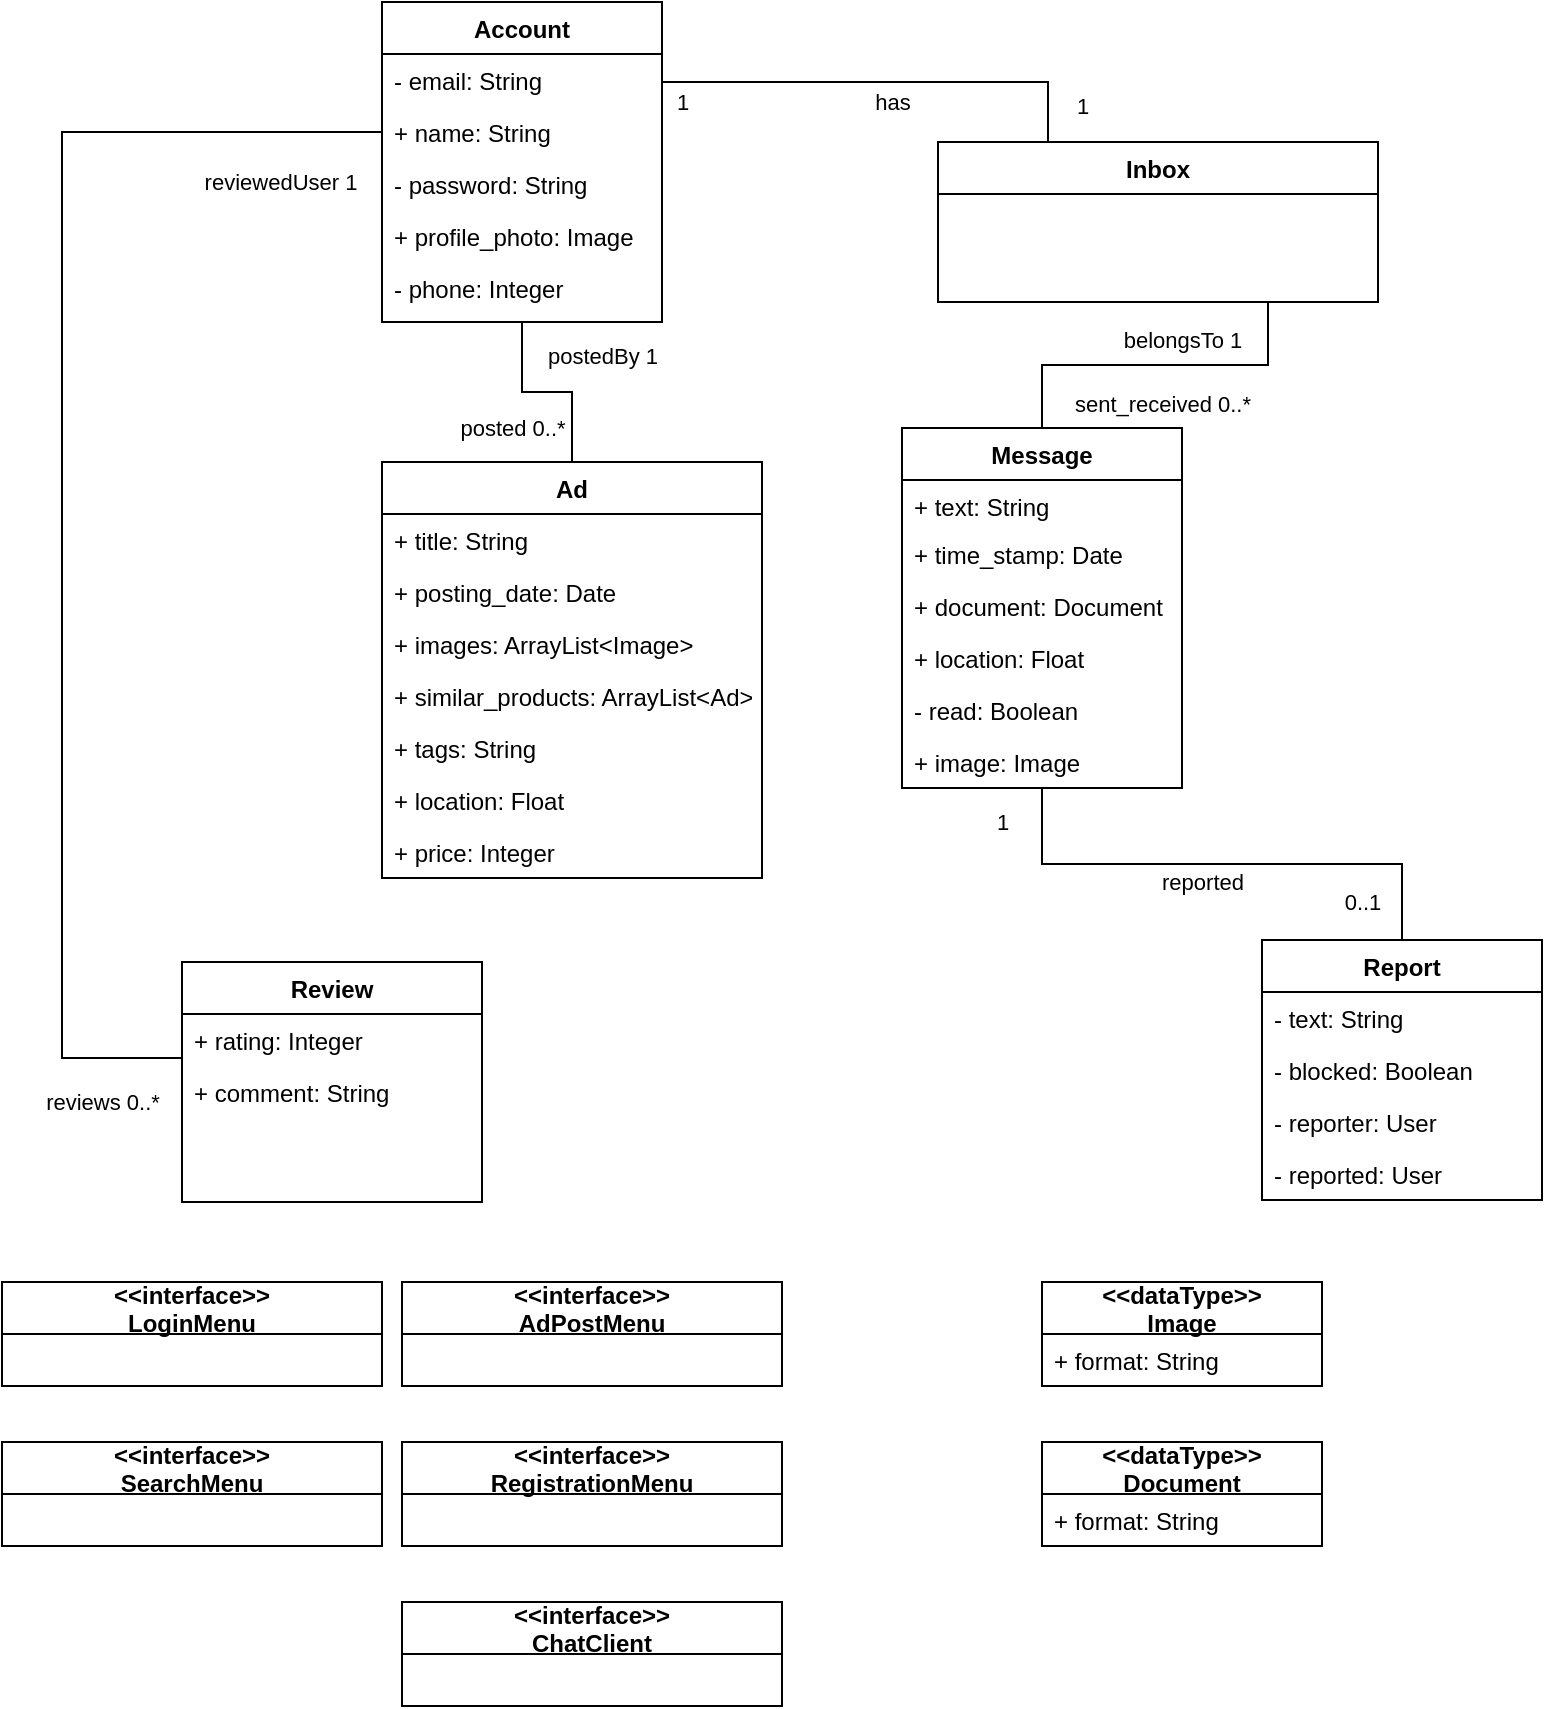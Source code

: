 <mxfile version="14.4.2" type="github">
  <diagram id="C5RBs43oDa-KdzZeNtuy" name="Page-1">
    <mxGraphModel dx="3186" dy="1053" grid="1" gridSize="10" guides="1" tooltips="1" connect="1" arrows="1" fold="1" page="1" pageScale="1" pageWidth="827" pageHeight="1169" math="0" shadow="0">
      <root>
        <mxCell id="WIyWlLk6GJQsqaUBKTNV-0" />
        <mxCell id="WIyWlLk6GJQsqaUBKTNV-1" parent="WIyWlLk6GJQsqaUBKTNV-0" />
        <mxCell id="zkfFHV4jXpPFQw0GAbJ--17" value="Inbox" style="swimlane;fontStyle=1;align=center;verticalAlign=top;childLayout=stackLayout;horizontal=1;startSize=26;horizontalStack=0;resizeParent=1;resizeLast=0;collapsible=1;marginBottom=0;rounded=0;shadow=0;strokeWidth=1;" parent="WIyWlLk6GJQsqaUBKTNV-1" vertex="1">
          <mxGeometry x="508" y="120" width="220" height="80" as="geometry">
            <mxRectangle x="550" y="140" width="160" height="26" as="alternateBounds" />
          </mxGeometry>
        </mxCell>
        <mxCell id="jOKS-pddIqo-Pm2sYot_-8" value="Review" style="swimlane;fontStyle=1;align=center;verticalAlign=top;childLayout=stackLayout;horizontal=1;startSize=26;horizontalStack=0;resizeParent=1;resizeLast=0;collapsible=1;marginBottom=0;rounded=0;shadow=0;strokeWidth=1;" parent="WIyWlLk6GJQsqaUBKTNV-1" vertex="1">
          <mxGeometry x="130" y="530" width="150" height="120" as="geometry">
            <mxRectangle x="340" y="380" width="170" height="26" as="alternateBounds" />
          </mxGeometry>
        </mxCell>
        <mxCell id="jOKS-pddIqo-Pm2sYot_-64" value="+ rating: Integer" style="text;strokeColor=none;fillColor=none;align=left;verticalAlign=top;spacingLeft=4;spacingRight=4;overflow=hidden;rotatable=0;points=[[0,0.5],[1,0.5]];portConstraint=eastwest;" parent="jOKS-pddIqo-Pm2sYot_-8" vertex="1">
          <mxGeometry y="26" width="150" height="26" as="geometry" />
        </mxCell>
        <mxCell id="jOKS-pddIqo-Pm2sYot_-65" value="+ comment: String" style="text;strokeColor=none;fillColor=none;align=left;verticalAlign=top;spacingLeft=4;spacingRight=4;overflow=hidden;rotatable=0;points=[[0,0.5],[1,0.5]];portConstraint=eastwest;" parent="jOKS-pddIqo-Pm2sYot_-8" vertex="1">
          <mxGeometry y="52" width="150" height="26" as="geometry" />
        </mxCell>
        <mxCell id="jOKS-pddIqo-Pm2sYot_-12" style="edgeStyle=orthogonalEdgeStyle;rounded=0;orthogonalLoop=1;jettySize=auto;html=1;exitX=0.25;exitY=0;exitDx=0;exitDy=0;entryX=1;entryY=0.5;entryDx=0;entryDy=0;endArrow=none;endFill=0;" parent="WIyWlLk6GJQsqaUBKTNV-1" source="zkfFHV4jXpPFQw0GAbJ--17" target="jOKS-pddIqo-Pm2sYot_-49" edge="1">
          <mxGeometry relative="1" as="geometry">
            <mxPoint x="508" y="159" as="sourcePoint" />
            <mxPoint x="380" y="154.5" as="targetPoint" />
            <Array as="points">
              <mxPoint x="563" y="90" />
              <mxPoint x="370" y="90" />
            </Array>
          </mxGeometry>
        </mxCell>
        <mxCell id="jOKS-pddIqo-Pm2sYot_-60" value="&lt;div&gt;1&lt;/div&gt;" style="edgeLabel;html=1;align=center;verticalAlign=middle;resizable=0;points=[];" parent="jOKS-pddIqo-Pm2sYot_-12" vertex="1" connectable="0">
          <mxGeometry x="0.603" relative="1" as="geometry">
            <mxPoint x="186" y="12" as="offset" />
          </mxGeometry>
        </mxCell>
        <mxCell id="jOKS-pddIqo-Pm2sYot_-108" value="1" style="edgeLabel;html=1;align=center;verticalAlign=middle;resizable=0;points=[];" parent="jOKS-pddIqo-Pm2sYot_-12" vertex="1" connectable="0">
          <mxGeometry x="0.669" y="1" relative="1" as="geometry">
            <mxPoint x="-6" y="9" as="offset" />
          </mxGeometry>
        </mxCell>
        <mxCell id="jOKS-pddIqo-Pm2sYot_-109" value="has" style="edgeLabel;html=1;align=center;verticalAlign=middle;resizable=0;points=[];" parent="jOKS-pddIqo-Pm2sYot_-12" vertex="1" connectable="0">
          <mxGeometry x="-0.129" y="2" relative="1" as="geometry">
            <mxPoint y="8" as="offset" />
          </mxGeometry>
        </mxCell>
        <mxCell id="jOKS-pddIqo-Pm2sYot_-67" style="edgeStyle=orthogonalEdgeStyle;rounded=0;orthogonalLoop=1;jettySize=auto;html=1;exitX=0.5;exitY=0;exitDx=0;exitDy=0;entryX=0.5;entryY=1;entryDx=0;entryDy=0;endArrow=none;endFill=0;" parent="WIyWlLk6GJQsqaUBKTNV-1" source="jOKS-pddIqo-Pm2sYot_-14" target="jOKS-pddIqo-Pm2sYot_-47" edge="1">
          <mxGeometry relative="1" as="geometry" />
        </mxCell>
        <mxCell id="jOKS-pddIqo-Pm2sYot_-68" value="postedBy 1" style="edgeLabel;html=1;align=center;verticalAlign=middle;resizable=0;points=[];" parent="jOKS-pddIqo-Pm2sYot_-67" vertex="1" connectable="0">
          <mxGeometry x="0.657" y="-2" relative="1" as="geometry">
            <mxPoint x="38" as="offset" />
          </mxGeometry>
        </mxCell>
        <mxCell id="jOKS-pddIqo-Pm2sYot_-69" value="posted 0..*" style="edgeLabel;html=1;align=center;verticalAlign=middle;resizable=0;points=[];" parent="jOKS-pddIqo-Pm2sYot_-67" vertex="1" connectable="0">
          <mxGeometry x="-0.629" y="-1" relative="1" as="geometry">
            <mxPoint x="-31" as="offset" />
          </mxGeometry>
        </mxCell>
        <mxCell id="jOKS-pddIqo-Pm2sYot_-14" value="Ad" style="swimlane;fontStyle=1;childLayout=stackLayout;horizontal=1;startSize=26;fillColor=none;horizontalStack=0;resizeParent=1;resizeParentMax=0;resizeLast=0;collapsible=1;marginBottom=0;" parent="WIyWlLk6GJQsqaUBKTNV-1" vertex="1">
          <mxGeometry x="230" y="280" width="190" height="208" as="geometry" />
        </mxCell>
        <mxCell id="jOKS-pddIqo-Pm2sYot_-30" value="+ title: String" style="text;strokeColor=none;fillColor=none;align=left;verticalAlign=top;spacingLeft=4;spacingRight=4;overflow=hidden;rotatable=0;points=[[0,0.5],[1,0.5]];portConstraint=eastwest;" parent="jOKS-pddIqo-Pm2sYot_-14" vertex="1">
          <mxGeometry y="26" width="190" height="26" as="geometry" />
        </mxCell>
        <mxCell id="jOKS-pddIqo-Pm2sYot_-15" value="+ posting_date: Date" style="text;strokeColor=none;fillColor=none;align=left;verticalAlign=top;spacingLeft=4;spacingRight=4;overflow=hidden;rotatable=0;points=[[0,0.5],[1,0.5]];portConstraint=eastwest;" parent="jOKS-pddIqo-Pm2sYot_-14" vertex="1">
          <mxGeometry y="52" width="190" height="26" as="geometry" />
        </mxCell>
        <mxCell id="jOKS-pddIqo-Pm2sYot_-16" value="+ images: ArrayList&lt;Image&gt;" style="text;strokeColor=none;fillColor=none;align=left;verticalAlign=top;spacingLeft=4;spacingRight=4;overflow=hidden;rotatable=0;points=[[0,0.5],[1,0.5]];portConstraint=eastwest;" parent="jOKS-pddIqo-Pm2sYot_-14" vertex="1">
          <mxGeometry y="78" width="190" height="26" as="geometry" />
        </mxCell>
        <mxCell id="jOKS-pddIqo-Pm2sYot_-53" value="+ similar_products: ArrayList&lt;Ad&gt;" style="text;strokeColor=none;fillColor=none;align=left;verticalAlign=top;spacingLeft=4;spacingRight=4;overflow=hidden;rotatable=0;points=[[0,0.5],[1,0.5]];portConstraint=eastwest;" parent="jOKS-pddIqo-Pm2sYot_-14" vertex="1">
          <mxGeometry y="104" width="190" height="26" as="geometry" />
        </mxCell>
        <mxCell id="jOKS-pddIqo-Pm2sYot_-29" value="+ tags: String" style="text;strokeColor=none;fillColor=none;align=left;verticalAlign=top;spacingLeft=4;spacingRight=4;overflow=hidden;rotatable=0;points=[[0,0.5],[1,0.5]];portConstraint=eastwest;" parent="jOKS-pddIqo-Pm2sYot_-14" vertex="1">
          <mxGeometry y="130" width="190" height="26" as="geometry" />
        </mxCell>
        <mxCell id="jOKS-pddIqo-Pm2sYot_-114" value="+ location: Float" style="text;strokeColor=none;fillColor=none;align=left;verticalAlign=top;spacingLeft=4;spacingRight=4;overflow=hidden;rotatable=0;points=[[0,0.5],[1,0.5]];portConstraint=eastwest;" parent="jOKS-pddIqo-Pm2sYot_-14" vertex="1">
          <mxGeometry y="156" width="190" height="26" as="geometry" />
        </mxCell>
        <mxCell id="jOKS-pddIqo-Pm2sYot_-17" value="+ price: Integer" style="text;strokeColor=none;fillColor=none;align=left;verticalAlign=top;spacingLeft=4;spacingRight=4;overflow=hidden;rotatable=0;points=[[0,0.5],[1,0.5]];portConstraint=eastwest;" parent="jOKS-pddIqo-Pm2sYot_-14" vertex="1">
          <mxGeometry y="182" width="190" height="26" as="geometry" />
        </mxCell>
        <mxCell id="jOKS-pddIqo-Pm2sYot_-57" style="edgeStyle=orthogonalEdgeStyle;rounded=0;orthogonalLoop=1;jettySize=auto;html=1;exitX=0.5;exitY=0;exitDx=0;exitDy=0;entryX=0.75;entryY=1;entryDx=0;entryDy=0;endArrow=none;endFill=0;" parent="WIyWlLk6GJQsqaUBKTNV-1" source="jOKS-pddIqo-Pm2sYot_-23" target="zkfFHV4jXpPFQw0GAbJ--17" edge="1">
          <mxGeometry relative="1" as="geometry" />
        </mxCell>
        <mxCell id="jOKS-pddIqo-Pm2sYot_-58" value="belongsTo 1" style="edgeLabel;html=1;align=center;verticalAlign=middle;resizable=0;points=[];" parent="jOKS-pddIqo-Pm2sYot_-57" vertex="1" connectable="0">
          <mxGeometry x="0.791" y="-2" relative="1" as="geometry">
            <mxPoint x="-45" as="offset" />
          </mxGeometry>
        </mxCell>
        <mxCell id="jOKS-pddIqo-Pm2sYot_-59" value="sent_received 0..*" style="edgeLabel;html=1;align=center;verticalAlign=middle;resizable=0;points=[];" parent="jOKS-pddIqo-Pm2sYot_-57" vertex="1" connectable="0">
          <mxGeometry x="-0.788" y="-2" relative="1" as="geometry">
            <mxPoint x="58" y="6" as="offset" />
          </mxGeometry>
        </mxCell>
        <mxCell id="jOKS-pddIqo-Pm2sYot_-23" value="Message" style="swimlane;fontStyle=1;childLayout=stackLayout;horizontal=1;startSize=26;fillColor=none;horizontalStack=0;resizeParent=1;resizeParentMax=0;resizeLast=0;collapsible=1;marginBottom=0;" parent="WIyWlLk6GJQsqaUBKTNV-1" vertex="1">
          <mxGeometry x="490" y="263" width="140" height="180" as="geometry" />
        </mxCell>
        <mxCell id="jOKS-pddIqo-Pm2sYot_-24" value="+ text: String" style="text;strokeColor=none;fillColor=none;align=left;verticalAlign=top;spacingLeft=4;spacingRight=4;overflow=hidden;rotatable=0;points=[[0,0.5],[1,0.5]];portConstraint=eastwest;" parent="jOKS-pddIqo-Pm2sYot_-23" vertex="1">
          <mxGeometry y="26" width="140" height="24" as="geometry" />
        </mxCell>
        <mxCell id="jOKS-pddIqo-Pm2sYot_-25" value="+ time_stamp: Date" style="text;strokeColor=none;fillColor=none;align=left;verticalAlign=top;spacingLeft=4;spacingRight=4;overflow=hidden;rotatable=0;points=[[0,0.5],[1,0.5]];portConstraint=eastwest;" parent="jOKS-pddIqo-Pm2sYot_-23" vertex="1">
          <mxGeometry y="50" width="140" height="26" as="geometry" />
        </mxCell>
        <mxCell id="jOKS-pddIqo-Pm2sYot_-54" value="+ document: Document" style="text;strokeColor=none;fillColor=none;align=left;verticalAlign=top;spacingLeft=4;spacingRight=4;overflow=hidden;rotatable=0;points=[[0,0.5],[1,0.5]];portConstraint=eastwest;" parent="jOKS-pddIqo-Pm2sYot_-23" vertex="1">
          <mxGeometry y="76" width="140" height="26" as="geometry" />
        </mxCell>
        <mxCell id="jOKS-pddIqo-Pm2sYot_-33" value="+ location: Float" style="text;strokeColor=none;fillColor=none;align=left;verticalAlign=top;spacingLeft=4;spacingRight=4;overflow=hidden;rotatable=0;points=[[0,0.5],[1,0.5]];portConstraint=eastwest;" parent="jOKS-pddIqo-Pm2sYot_-23" vertex="1">
          <mxGeometry y="102" width="140" height="26" as="geometry" />
        </mxCell>
        <mxCell id="jOKS-pddIqo-Pm2sYot_-32" value="- read: Boolean" style="text;strokeColor=none;fillColor=none;align=left;verticalAlign=top;spacingLeft=4;spacingRight=4;overflow=hidden;rotatable=0;points=[[0,0.5],[1,0.5]];portConstraint=eastwest;" parent="jOKS-pddIqo-Pm2sYot_-23" vertex="1">
          <mxGeometry y="128" width="140" height="26" as="geometry" />
        </mxCell>
        <mxCell id="jOKS-pddIqo-Pm2sYot_-56" value="+ image: Image" style="text;strokeColor=none;fillColor=none;align=left;verticalAlign=top;spacingLeft=4;spacingRight=4;overflow=hidden;rotatable=0;points=[[0,0.5],[1,0.5]];portConstraint=eastwest;" parent="jOKS-pddIqo-Pm2sYot_-23" vertex="1">
          <mxGeometry y="154" width="140" height="26" as="geometry" />
        </mxCell>
        <mxCell id="jOKS-pddIqo-Pm2sYot_-70" style="edgeStyle=orthogonalEdgeStyle;rounded=0;orthogonalLoop=1;jettySize=auto;html=1;exitX=0.5;exitY=0;exitDx=0;exitDy=0;entryX=0.5;entryY=1;entryDx=0;entryDy=0;endArrow=none;endFill=0;" parent="WIyWlLk6GJQsqaUBKTNV-1" source="jOKS-pddIqo-Pm2sYot_-34" target="jOKS-pddIqo-Pm2sYot_-23" edge="1">
          <mxGeometry relative="1" as="geometry" />
        </mxCell>
        <mxCell id="jOKS-pddIqo-Pm2sYot_-73" value="0..1" style="edgeLabel;html=1;align=center;verticalAlign=middle;resizable=0;points=[];" parent="jOKS-pddIqo-Pm2sYot_-70" vertex="1" connectable="0">
          <mxGeometry x="-0.475" relative="1" as="geometry">
            <mxPoint x="9" y="19" as="offset" />
          </mxGeometry>
        </mxCell>
        <mxCell id="jOKS-pddIqo-Pm2sYot_-106" value="1" style="edgeLabel;html=1;align=center;verticalAlign=middle;resizable=0;points=[];" parent="jOKS-pddIqo-Pm2sYot_-70" vertex="1" connectable="0">
          <mxGeometry x="0.938" relative="1" as="geometry">
            <mxPoint x="-20" y="9" as="offset" />
          </mxGeometry>
        </mxCell>
        <mxCell id="jOKS-pddIqo-Pm2sYot_-107" value="reported" style="edgeLabel;html=1;align=center;verticalAlign=middle;resizable=0;points=[];" parent="jOKS-pddIqo-Pm2sYot_-70" vertex="1" connectable="0">
          <mxGeometry x="-0.039" y="3" relative="1" as="geometry">
            <mxPoint x="-15" y="6" as="offset" />
          </mxGeometry>
        </mxCell>
        <mxCell id="jOKS-pddIqo-Pm2sYot_-34" value="Report" style="swimlane;fontStyle=1;childLayout=stackLayout;horizontal=1;startSize=26;fillColor=none;horizontalStack=0;resizeParent=1;resizeParentMax=0;resizeLast=0;collapsible=1;marginBottom=0;" parent="WIyWlLk6GJQsqaUBKTNV-1" vertex="1">
          <mxGeometry x="670" y="519" width="140" height="130" as="geometry" />
        </mxCell>
        <mxCell id="jOKS-pddIqo-Pm2sYot_-35" value="- text: String" style="text;strokeColor=none;fillColor=none;align=left;verticalAlign=top;spacingLeft=4;spacingRight=4;overflow=hidden;rotatable=0;points=[[0,0.5],[1,0.5]];portConstraint=eastwest;" parent="jOKS-pddIqo-Pm2sYot_-34" vertex="1">
          <mxGeometry y="26" width="140" height="26" as="geometry" />
        </mxCell>
        <mxCell id="jOKS-pddIqo-Pm2sYot_-36" value="- blocked: Boolean" style="text;strokeColor=none;fillColor=none;align=left;verticalAlign=top;spacingLeft=4;spacingRight=4;overflow=hidden;rotatable=0;points=[[0,0.5],[1,0.5]];portConstraint=eastwest;" parent="jOKS-pddIqo-Pm2sYot_-34" vertex="1">
          <mxGeometry y="52" width="140" height="26" as="geometry" />
        </mxCell>
        <mxCell id="jOKS-pddIqo-Pm2sYot_-38" value="- reporter: User" style="text;strokeColor=none;fillColor=none;align=left;verticalAlign=top;spacingLeft=4;spacingRight=4;overflow=hidden;rotatable=0;points=[[0,0.5],[1,0.5]];portConstraint=eastwest;" parent="jOKS-pddIqo-Pm2sYot_-34" vertex="1">
          <mxGeometry y="78" width="140" height="26" as="geometry" />
        </mxCell>
        <mxCell id="jOKS-pddIqo-Pm2sYot_-37" value="- reported: User" style="text;strokeColor=none;fillColor=none;align=left;verticalAlign=top;spacingLeft=4;spacingRight=4;overflow=hidden;rotatable=0;points=[[0,0.5],[1,0.5]];portConstraint=eastwest;" parent="jOKS-pddIqo-Pm2sYot_-34" vertex="1">
          <mxGeometry y="104" width="140" height="26" as="geometry" />
        </mxCell>
        <mxCell id="jOKS-pddIqo-Pm2sYot_-47" value="Account" style="swimlane;fontStyle=1;childLayout=stackLayout;horizontal=1;startSize=26;fillColor=none;horizontalStack=0;resizeParent=1;resizeParentMax=0;resizeLast=0;collapsible=1;marginBottom=0;" parent="WIyWlLk6GJQsqaUBKTNV-1" vertex="1">
          <mxGeometry x="230" y="50" width="140" height="160" as="geometry" />
        </mxCell>
        <mxCell id="jOKS-pddIqo-Pm2sYot_-48" value="- email: String" style="text;strokeColor=none;fillColor=none;align=left;verticalAlign=top;spacingLeft=4;spacingRight=4;overflow=hidden;rotatable=0;points=[[0,0.5],[1,0.5]];portConstraint=eastwest;" parent="jOKS-pddIqo-Pm2sYot_-47" vertex="1">
          <mxGeometry y="26" width="140" height="26" as="geometry" />
        </mxCell>
        <mxCell id="jOKS-pddIqo-Pm2sYot_-49" value="+ name: String" style="text;strokeColor=none;fillColor=none;align=left;verticalAlign=top;spacingLeft=4;spacingRight=4;overflow=hidden;rotatable=0;points=[[0,0.5],[1,0.5]];portConstraint=eastwest;" parent="jOKS-pddIqo-Pm2sYot_-47" vertex="1">
          <mxGeometry y="52" width="140" height="26" as="geometry" />
        </mxCell>
        <mxCell id="jOKS-pddIqo-Pm2sYot_-50" value="- password: String" style="text;strokeColor=none;fillColor=none;align=left;verticalAlign=top;spacingLeft=4;spacingRight=4;overflow=hidden;rotatable=0;points=[[0,0.5],[1,0.5]];portConstraint=eastwest;" parent="jOKS-pddIqo-Pm2sYot_-47" vertex="1">
          <mxGeometry y="78" width="140" height="26" as="geometry" />
        </mxCell>
        <mxCell id="jOKS-pddIqo-Pm2sYot_-52" value="+ profile_photo: Image" style="text;strokeColor=none;fillColor=none;align=left;verticalAlign=top;spacingLeft=4;spacingRight=4;overflow=hidden;rotatable=0;points=[[0,0.5],[1,0.5]];portConstraint=eastwest;" parent="jOKS-pddIqo-Pm2sYot_-47" vertex="1">
          <mxGeometry y="104" width="140" height="26" as="geometry" />
        </mxCell>
        <mxCell id="jOKS-pddIqo-Pm2sYot_-51" value="- phone: Integer" style="text;strokeColor=none;fillColor=none;align=left;verticalAlign=top;spacingLeft=4;spacingRight=4;overflow=hidden;rotatable=0;points=[[0,0.5],[1,0.5]];portConstraint=eastwest;" parent="jOKS-pddIqo-Pm2sYot_-47" vertex="1">
          <mxGeometry y="130" width="140" height="30" as="geometry" />
        </mxCell>
        <mxCell id="jOKS-pddIqo-Pm2sYot_-62" style="edgeStyle=orthogonalEdgeStyle;rounded=0;orthogonalLoop=1;jettySize=auto;html=1;exitX=0;exitY=0.5;exitDx=0;exitDy=0;entryX=0;entryY=0.5;entryDx=0;entryDy=0;endArrow=none;endFill=0;" parent="WIyWlLk6GJQsqaUBKTNV-1" target="jOKS-pddIqo-Pm2sYot_-49" edge="1">
          <mxGeometry relative="1" as="geometry">
            <mxPoint x="130" y="578" as="sourcePoint" />
            <Array as="points">
              <mxPoint x="70" y="578" />
              <mxPoint x="70" y="115" />
            </Array>
          </mxGeometry>
        </mxCell>
        <mxCell id="jOKS-pddIqo-Pm2sYot_-63" value="reviewedUser 1" style="edgeLabel;html=1;align=center;verticalAlign=middle;resizable=0;points=[];" parent="jOKS-pddIqo-Pm2sYot_-62" vertex="1" connectable="0">
          <mxGeometry x="0.851" y="-2" relative="1" as="geometry">
            <mxPoint y="23" as="offset" />
          </mxGeometry>
        </mxCell>
        <mxCell id="jOKS-pddIqo-Pm2sYot_-66" value="reviews 0..*" style="edgeLabel;html=1;align=center;verticalAlign=middle;resizable=0;points=[];" parent="jOKS-pddIqo-Pm2sYot_-62" vertex="1" connectable="0">
          <mxGeometry x="-0.912" y="1" relative="1" as="geometry">
            <mxPoint x="-10" y="21" as="offset" />
          </mxGeometry>
        </mxCell>
        <mxCell id="jOKS-pddIqo-Pm2sYot_-75" value="&lt;&lt;dataType&gt;&gt;&#xa;Image" style="swimlane;fontStyle=1;childLayout=stackLayout;horizontal=1;startSize=26;fillColor=none;horizontalStack=0;resizeParent=1;resizeParentMax=0;resizeLast=0;collapsible=1;marginBottom=0;" parent="WIyWlLk6GJQsqaUBKTNV-1" vertex="1">
          <mxGeometry x="560" y="690" width="140" height="52" as="geometry" />
        </mxCell>
        <mxCell id="jOKS-pddIqo-Pm2sYot_-76" value="+ format: String" style="text;strokeColor=none;fillColor=none;align=left;verticalAlign=top;spacingLeft=4;spacingRight=4;overflow=hidden;rotatable=0;points=[[0,0.5],[1,0.5]];portConstraint=eastwest;" parent="jOKS-pddIqo-Pm2sYot_-75" vertex="1">
          <mxGeometry y="26" width="140" height="26" as="geometry" />
        </mxCell>
        <mxCell id="jOKS-pddIqo-Pm2sYot_-79" value="&lt;&lt;dataType&gt;&gt;&#xa;Document" style="swimlane;fontStyle=1;childLayout=stackLayout;horizontal=1;startSize=26;fillColor=none;horizontalStack=0;resizeParent=1;resizeParentMax=0;resizeLast=0;collapsible=1;marginBottom=0;" parent="WIyWlLk6GJQsqaUBKTNV-1" vertex="1">
          <mxGeometry x="560" y="770" width="140" height="52" as="geometry" />
        </mxCell>
        <mxCell id="jOKS-pddIqo-Pm2sYot_-80" value="+ format: String" style="text;strokeColor=none;fillColor=none;align=left;verticalAlign=top;spacingLeft=4;spacingRight=4;overflow=hidden;rotatable=0;points=[[0,0.5],[1,0.5]];portConstraint=eastwest;" parent="jOKS-pddIqo-Pm2sYot_-79" vertex="1">
          <mxGeometry y="26" width="140" height="26" as="geometry" />
        </mxCell>
        <mxCell id="jOKS-pddIqo-Pm2sYot_-81" value="&lt;&lt;interface&gt;&gt;&#xa;SearchMenu" style="swimlane;fontStyle=1;childLayout=stackLayout;horizontal=1;startSize=26;fillColor=none;horizontalStack=0;resizeParent=1;resizeParentMax=0;resizeLast=0;collapsible=1;marginBottom=0;" parent="WIyWlLk6GJQsqaUBKTNV-1" vertex="1">
          <mxGeometry x="40" y="770" width="190" height="52" as="geometry" />
        </mxCell>
        <mxCell id="jOKS-pddIqo-Pm2sYot_-100" value="&lt;&lt;interface&gt;&gt;&#xa;RegistrationMenu" style="swimlane;fontStyle=1;childLayout=stackLayout;horizontal=1;startSize=26;fillColor=none;horizontalStack=0;resizeParent=1;resizeParentMax=0;resizeLast=0;collapsible=1;marginBottom=0;" parent="WIyWlLk6GJQsqaUBKTNV-1" vertex="1">
          <mxGeometry x="240" y="770" width="190" height="52" as="geometry" />
        </mxCell>
        <mxCell id="jOKS-pddIqo-Pm2sYot_-102" value="&lt;&lt;interface&gt;&gt;&#xa;LoginMenu" style="swimlane;fontStyle=1;childLayout=stackLayout;horizontal=1;startSize=26;fillColor=none;horizontalStack=0;resizeParent=1;resizeParentMax=0;resizeLast=0;collapsible=1;marginBottom=0;" parent="WIyWlLk6GJQsqaUBKTNV-1" vertex="1">
          <mxGeometry x="40" y="690" width="190" height="52" as="geometry" />
        </mxCell>
        <mxCell id="jOKS-pddIqo-Pm2sYot_-104" value="&lt;&lt;interface&gt;&gt;&#xa;ChatClient" style="swimlane;fontStyle=1;childLayout=stackLayout;horizontal=1;startSize=26;fillColor=none;horizontalStack=0;resizeParent=1;resizeParentMax=0;resizeLast=0;collapsible=1;marginBottom=0;" parent="WIyWlLk6GJQsqaUBKTNV-1" vertex="1">
          <mxGeometry x="240" y="850" width="190" height="52" as="geometry" />
        </mxCell>
        <mxCell id="TIVZiF-LLMFsEKgdgcis-0" value="&lt;&lt;interface&gt;&gt;&#xa;AdPostMenu" style="swimlane;fontStyle=1;childLayout=stackLayout;horizontal=1;startSize=26;fillColor=none;horizontalStack=0;resizeParent=1;resizeParentMax=0;resizeLast=0;collapsible=1;marginBottom=0;" vertex="1" parent="WIyWlLk6GJQsqaUBKTNV-1">
          <mxGeometry x="240" y="690" width="190" height="52" as="geometry" />
        </mxCell>
      </root>
    </mxGraphModel>
  </diagram>
</mxfile>
